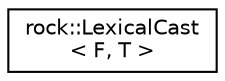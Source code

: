 digraph "类继承关系图"
{
 // LATEX_PDF_SIZE
  edge [fontname="Helvetica",fontsize="10",labelfontname="Helvetica",labelfontsize="10"];
  node [fontname="Helvetica",fontsize="10",shape=record];
  rankdir="LR";
  Node0 [label="rock::LexicalCast\l\< F, T \>",height=0.2,width=0.4,color="black", fillcolor="white", style="filled",URL="$classrock_1_1LexicalCast.html",tooltip="类型转换模板类(F 源类型, T 目标类型)"];
}
